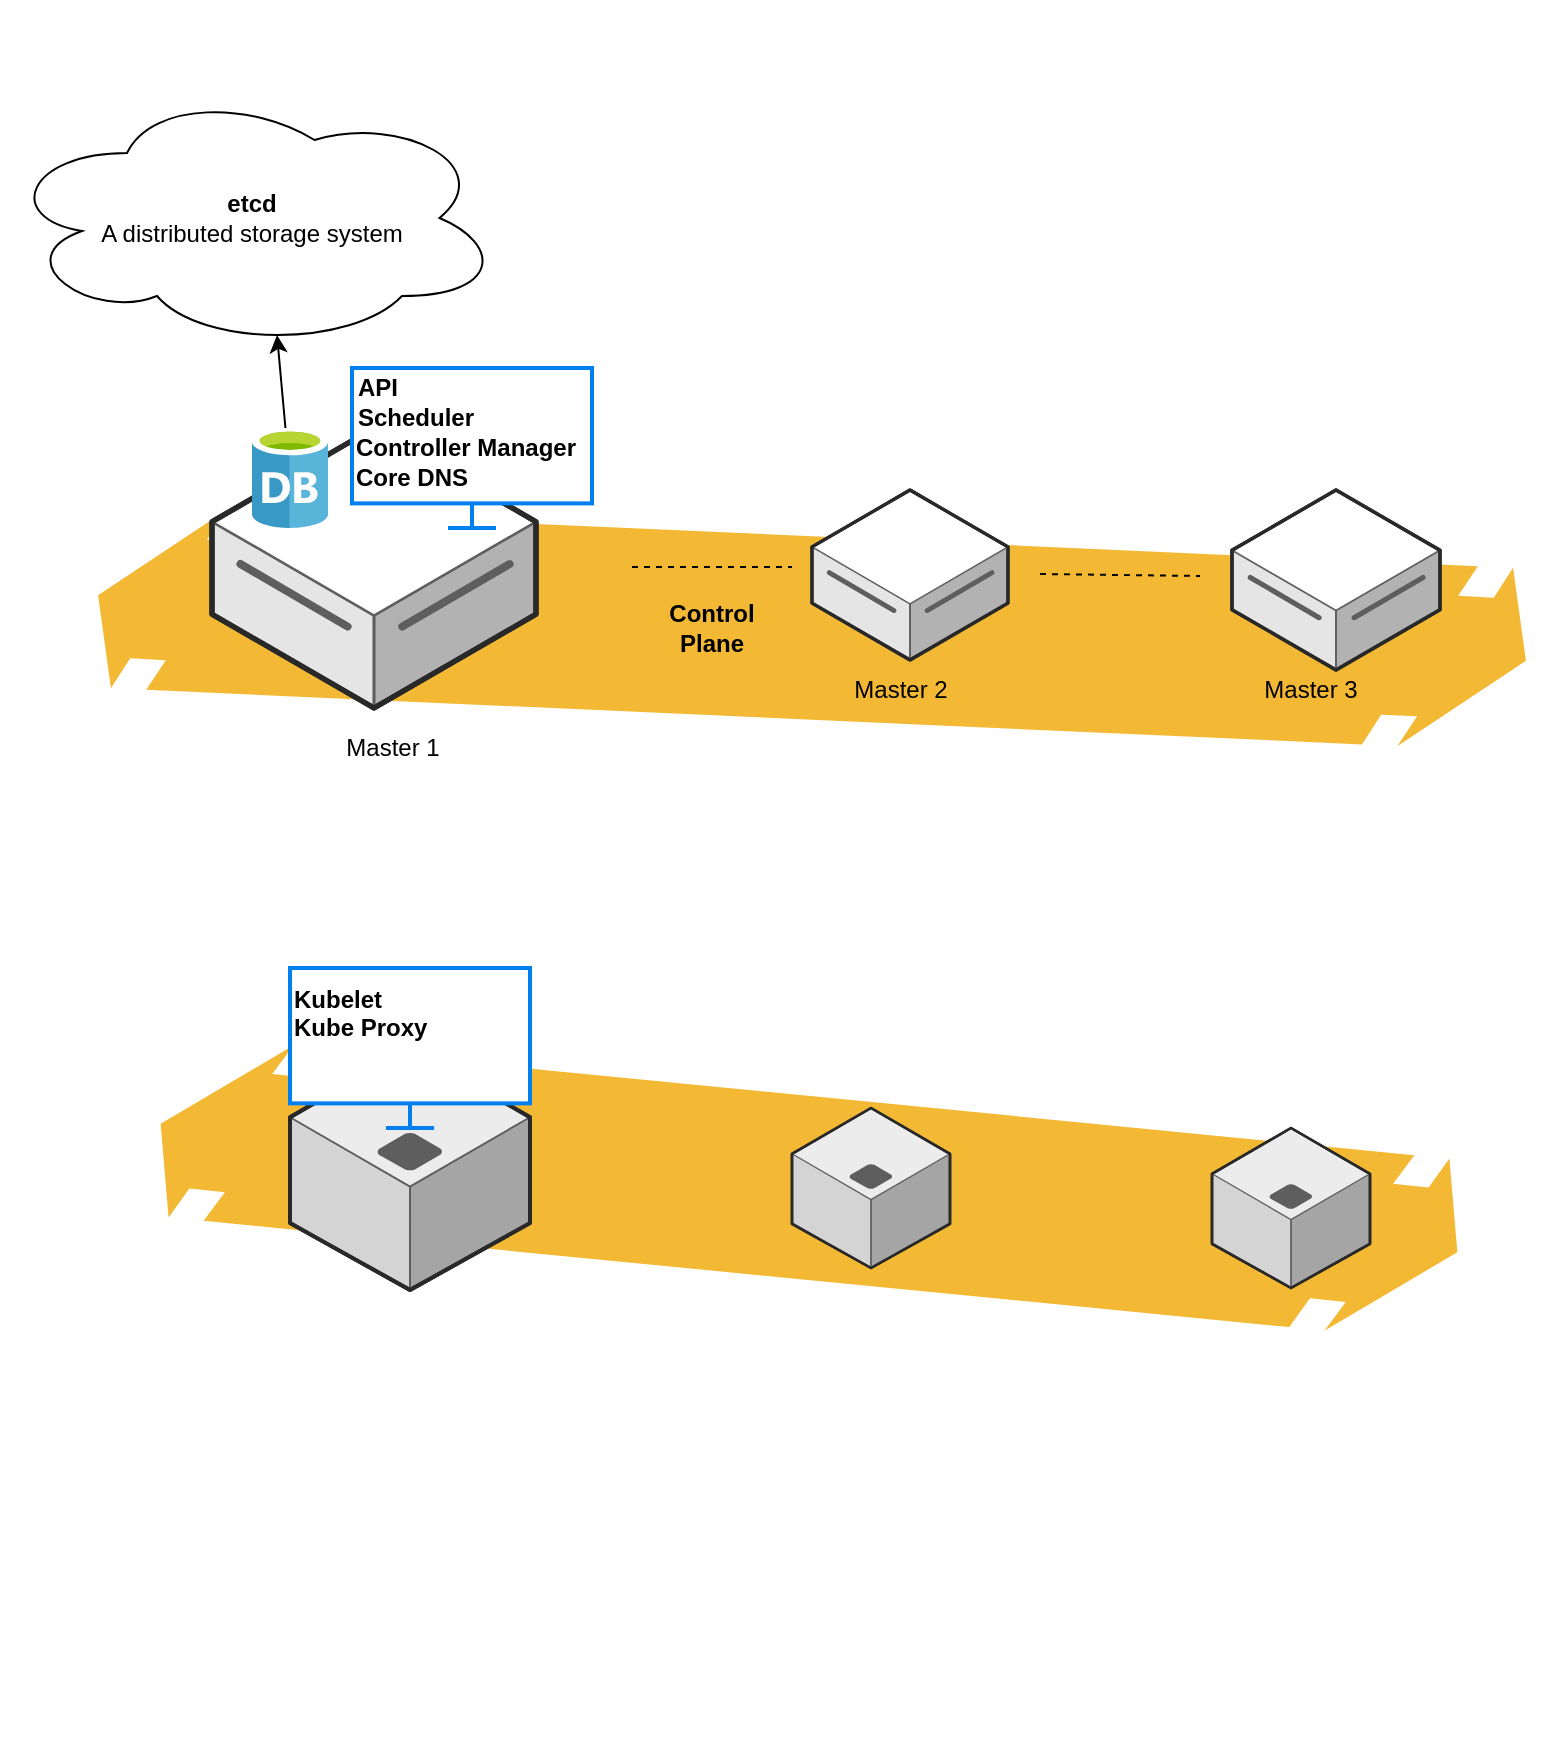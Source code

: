 <mxfile version="12.2.2" type="device" pages="1"><diagram id="Ls5wltKooMMXAgctBHnE" name="Page-1"><mxGraphModel dx="1408" dy="2031" grid="1" gridSize="10" guides="1" tooltips="1" connect="1" arrows="1" fold="1" page="1" pageScale="1" pageWidth="850" pageHeight="1100" math="0" shadow="0"><root><mxCell id="0"/><mxCell id="1" parent="0"/><mxCell id="lqUvk5dMH3AsMVFtjfV9-41" value="" style="verticalLabelPosition=bottom;html=1;verticalAlign=top;strokeWidth=1;align=center;outlineConnect=0;dashed=0;outlineConnect=0;shape=mxgraph.aws3d.flatDoubleEdge;fillColor=#000000;aspect=fixed;rotation=-24;" vertex="1" parent="1"><mxGeometry x="110" y="420" width="597" height="340" as="geometry"/></mxCell><mxCell id="lqUvk5dMH3AsMVFtjfV9-23" value="" style="verticalLabelPosition=bottom;html=1;verticalAlign=top;strokeWidth=1;align=center;outlineConnect=0;dashed=0;outlineConnect=0;shape=mxgraph.aws3d.flatDoubleEdge;fillColor=#000000;aspect=fixed;rotation=-27;" vertex="1" parent="1"><mxGeometry x="84" y="124.5" width="652" height="371" as="geometry"/></mxCell><mxCell id="lqUvk5dMH3AsMVFtjfV9-3" value="" style="verticalLabelPosition=bottom;html=1;verticalAlign=top;strokeWidth=1;align=center;outlineConnect=0;dashed=0;outlineConnect=0;shape=mxgraph.aws3d.dataServer;strokeColor=#5E5E5E;aspect=fixed;" vertex="1" parent="1"><mxGeometry x="110" y="210" width="162" height="140" as="geometry"/></mxCell><mxCell id="lqUvk5dMH3AsMVFtjfV9-4" value="" style="verticalLabelPosition=bottom;html=1;verticalAlign=top;strokeWidth=1;align=center;outlineConnect=0;dashed=0;outlineConnect=0;shape=mxgraph.aws3d.dataServer;strokeColor=#5E5E5E;aspect=fixed;" vertex="1" parent="1"><mxGeometry x="410" y="241" width="98" height="85" as="geometry"/></mxCell><mxCell id="lqUvk5dMH3AsMVFtjfV9-5" value="" style="verticalLabelPosition=bottom;html=1;verticalAlign=top;strokeWidth=1;align=center;outlineConnect=0;dashed=0;outlineConnect=0;shape=mxgraph.aws3d.dataServer;strokeColor=#5E5E5E;aspect=fixed;" vertex="1" parent="1"><mxGeometry x="620" y="241" width="104" height="90" as="geometry"/></mxCell><mxCell id="lqUvk5dMH3AsMVFtjfV9-9" value="&lt;b&gt;etcd&lt;/b&gt;&lt;br&gt;A distributed storage system" style="ellipse;shape=cloud;whiteSpace=wrap;html=1;" vertex="1" parent="1"><mxGeometry x="5" y="40" width="250" height="130" as="geometry"/></mxCell><mxCell id="lqUvk5dMH3AsMVFtjfV9-14" value="" style="endArrow=classic;html=1;entryX=0.55;entryY=0.95;entryDx=0;entryDy=0;entryPerimeter=0;" edge="1" parent="1" source="lqUvk5dMH3AsMVFtjfV9-18" target="lqUvk5dMH3AsMVFtjfV9-9"><mxGeometry width="50" height="50" relative="1" as="geometry"><mxPoint x="141.889" y="200" as="sourcePoint"/><mxPoint x="170" y="170" as="targetPoint"/><Array as="points"/></mxGeometry></mxCell><mxCell id="lqUvk5dMH3AsMVFtjfV9-18" value="" style="aspect=fixed;html=1;points=[];align=center;image;fontSize=12;image=img/lib/mscae/Database_General.svg;" vertex="1" parent="1"><mxGeometry x="130" y="210" width="38" height="50" as="geometry"/></mxCell><mxCell id="lqUvk5dMH3AsMVFtjfV9-19" value="" style="endArrow=none;dashed=1;html=1;" edge="1" parent="1"><mxGeometry width="50" height="50" relative="1" as="geometry"><mxPoint x="320" y="279.5" as="sourcePoint"/><mxPoint x="400" y="279.5" as="targetPoint"/></mxGeometry></mxCell><mxCell id="lqUvk5dMH3AsMVFtjfV9-22" value="&lt;b&gt;Control Plane&lt;/b&gt;" style="text;html=1;strokeColor=none;fillColor=none;align=center;verticalAlign=middle;whiteSpace=wrap;rounded=0;" vertex="1" parent="1"><mxGeometry x="340" y="300" width="40" height="20" as="geometry"/></mxCell><mxCell id="lqUvk5dMH3AsMVFtjfV9-26" value="Master 1" style="text;html=1;strokeColor=none;fillColor=none;align=center;verticalAlign=middle;whiteSpace=wrap;rounded=0;" vertex="1" parent="1"><mxGeometry x="171" y="360" width="59" height="20" as="geometry"/></mxCell><mxCell id="lqUvk5dMH3AsMVFtjfV9-27" value="Master 2" style="text;html=1;strokeColor=none;fillColor=none;align=center;verticalAlign=middle;whiteSpace=wrap;rounded=0;" vertex="1" parent="1"><mxGeometry x="425" y="331" width="59" height="20" as="geometry"/></mxCell><mxCell id="lqUvk5dMH3AsMVFtjfV9-28" value="Master 3" style="text;html=1;strokeColor=none;fillColor=none;align=center;verticalAlign=middle;whiteSpace=wrap;rounded=0;" vertex="1" parent="1"><mxGeometry x="630" y="331" width="59" height="20" as="geometry"/></mxCell><mxCell id="lqUvk5dMH3AsMVFtjfV9-30" value="" style="html=1;verticalLabelPosition=bottom;align=center;labelBackgroundColor=#ffffff;verticalAlign=top;strokeWidth=2;strokeColor=#0080F0;fillColor=#ffffff;shadow=0;dashed=0;shape=mxgraph.ios7.icons.monitor;" vertex="1" parent="1"><mxGeometry x="180" y="180" width="120" height="80" as="geometry"/></mxCell><mxCell id="lqUvk5dMH3AsMVFtjfV9-31" value="&lt;b&gt;API&lt;/b&gt;" style="text;html=1;strokeColor=none;fillColor=none;align=left;verticalAlign=middle;whiteSpace=wrap;rounded=0;" vertex="1" parent="1"><mxGeometry x="180.5" y="180" width="31" height="20" as="geometry"/></mxCell><mxCell id="lqUvk5dMH3AsMVFtjfV9-32" value="&lt;b&gt;Scheduler&lt;/b&gt;" style="text;html=1;strokeColor=none;fillColor=none;align=left;verticalAlign=middle;whiteSpace=wrap;rounded=0;" vertex="1" parent="1"><mxGeometry x="180.5" y="195" width="40" height="20" as="geometry"/></mxCell><mxCell id="lqUvk5dMH3AsMVFtjfV9-33" value="&lt;b&gt;Controller Manager&lt;/b&gt;" style="text;html=1;strokeColor=none;fillColor=none;align=left;verticalAlign=middle;whiteSpace=wrap;rounded=0;" vertex="1" parent="1"><mxGeometry x="180" y="210" width="130" height="20" as="geometry"/></mxCell><mxCell id="lqUvk5dMH3AsMVFtjfV9-36" value="&lt;b&gt;Core DNS&lt;/b&gt;" style="text;html=1;strokeColor=none;fillColor=none;align=left;verticalAlign=middle;whiteSpace=wrap;rounded=0;" vertex="1" parent="1"><mxGeometry x="180" y="225" width="110" height="20" as="geometry"/></mxCell><mxCell id="lqUvk5dMH3AsMVFtjfV9-38" value="" style="verticalLabelPosition=bottom;html=1;verticalAlign=top;strokeWidth=1;align=center;outlineConnect=0;dashed=0;outlineConnect=0;shape=mxgraph.aws3d.application_server;fillColor=#ECECEC;strokeColor=#5E5E5E;aspect=fixed;" vertex="1" parent="1"><mxGeometry x="149" y="520" width="120" height="121" as="geometry"/></mxCell><mxCell id="lqUvk5dMH3AsMVFtjfV9-39" value="" style="verticalLabelPosition=bottom;html=1;verticalAlign=top;strokeWidth=1;align=center;outlineConnect=0;dashed=0;outlineConnect=0;shape=mxgraph.aws3d.application_server;fillColor=#ECECEC;strokeColor=#5E5E5E;aspect=fixed;" vertex="1" parent="1"><mxGeometry x="400" y="550" width="79" height="80" as="geometry"/></mxCell><mxCell id="lqUvk5dMH3AsMVFtjfV9-40" value="" style="verticalLabelPosition=bottom;html=1;verticalAlign=top;strokeWidth=1;align=center;outlineConnect=0;dashed=0;outlineConnect=0;shape=mxgraph.aws3d.application_server;fillColor=#ECECEC;strokeColor=#5E5E5E;aspect=fixed;" vertex="1" parent="1"><mxGeometry x="610" y="560" width="79" height="80" as="geometry"/></mxCell><mxCell id="lqUvk5dMH3AsMVFtjfV9-20" value="" style="endArrow=none;dashed=1;html=1;" edge="1" parent="1"><mxGeometry width="50" height="50" relative="1" as="geometry"><mxPoint x="524" y="283" as="sourcePoint"/><mxPoint x="604" y="284" as="targetPoint"/></mxGeometry></mxCell><mxCell id="lqUvk5dMH3AsMVFtjfV9-42" value="" style="html=1;verticalLabelPosition=bottom;align=center;labelBackgroundColor=#ffffff;verticalAlign=top;strokeWidth=2;strokeColor=#0080F0;fillColor=#ffffff;shadow=0;dashed=0;shape=mxgraph.ios7.icons.monitor;" vertex="1" parent="1"><mxGeometry x="149" y="480" width="120" height="80" as="geometry"/></mxCell><mxCell id="lqUvk5dMH3AsMVFtjfV9-43" value="&lt;b&gt;Kubelet&lt;/b&gt;" style="text;html=1;strokeColor=none;fillColor=none;align=left;verticalAlign=middle;whiteSpace=wrap;rounded=0;" vertex="1" parent="1"><mxGeometry x="149" y="485.5" width="59" height="20" as="geometry"/></mxCell><mxCell id="lqUvk5dMH3AsMVFtjfV9-44" value="&lt;b&gt;Kube Proxy&lt;/b&gt;" style="text;html=1;strokeColor=none;fillColor=none;align=left;verticalAlign=middle;whiteSpace=wrap;rounded=0;" vertex="1" parent="1"><mxGeometry x="149" y="500" width="71" height="20" as="geometry"/></mxCell></root></mxGraphModel></diagram></mxfile>